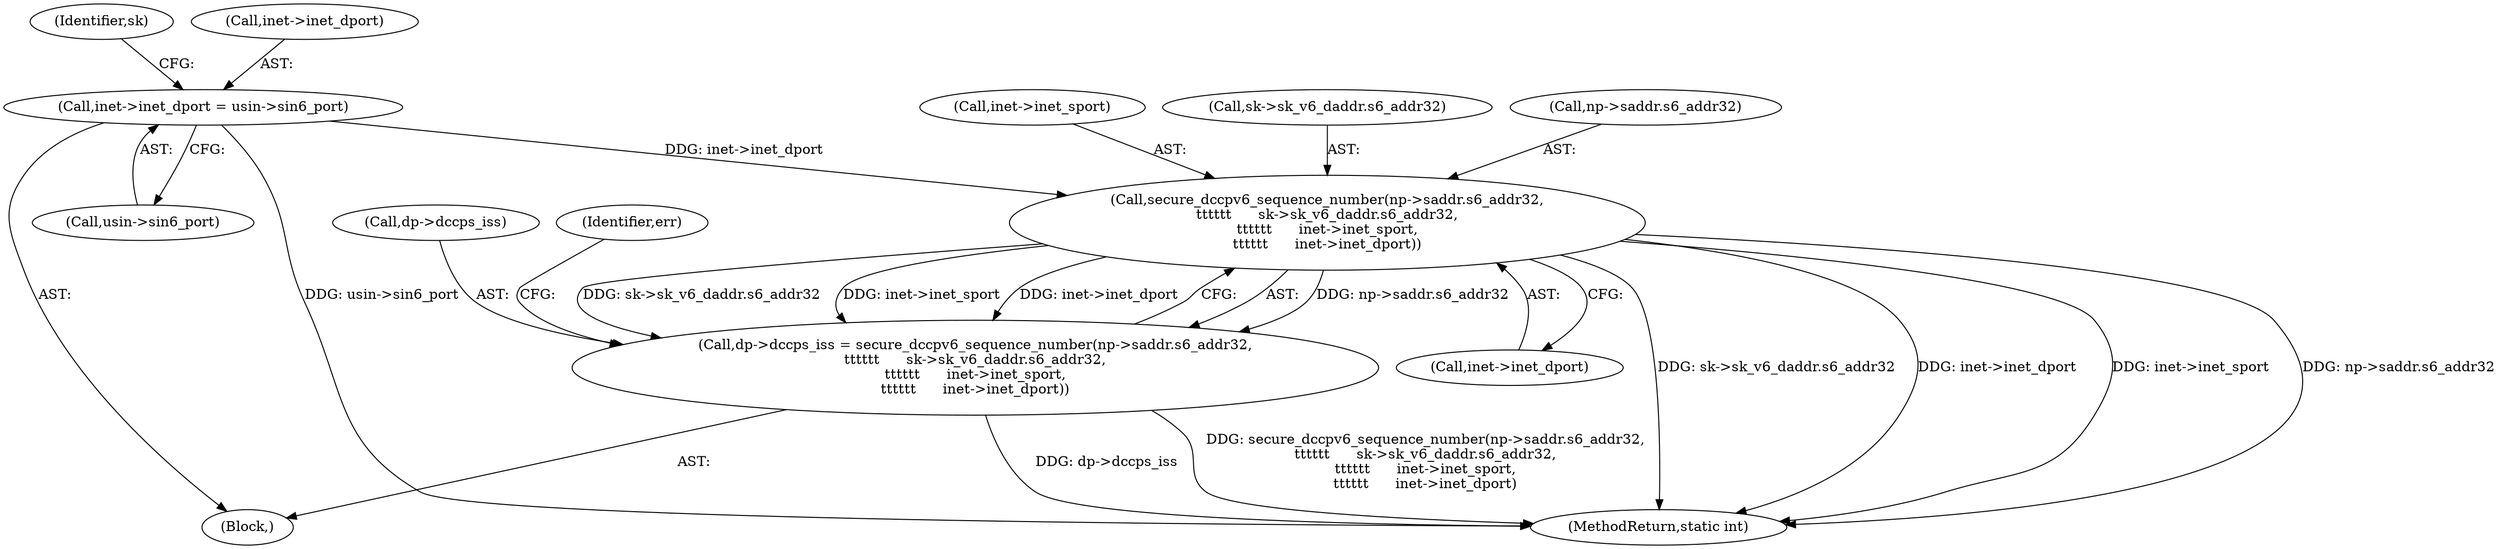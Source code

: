 digraph "0_linux_45f6fad84cc305103b28d73482b344d7f5b76f39@pointer" {
"1000568" [label="(Call,secure_dccpv6_sequence_number(np->saddr.s6_addr32,\n\t\t\t\t\t\t      sk->sk_v6_daddr.s6_addr32,\n\t\t\t\t\t\t      inet->inet_sport,\n\t\t\t\t\t\t      inet->inet_dport))"];
"1000545" [label="(Call,inet->inet_dport = usin->sin6_port)"];
"1000564" [label="(Call,dp->dccps_iss = secure_dccpv6_sequence_number(np->saddr.s6_addr32,\n\t\t\t\t\t\t      sk->sk_v6_daddr.s6_addr32,\n\t\t\t\t\t\t      inet->inet_sport,\n\t\t\t\t\t\t      inet->inet_dport))"];
"1000109" [label="(Block,)"];
"1000553" [label="(Identifier,sk)"];
"1000579" [label="(Call,inet->inet_sport)"];
"1000545" [label="(Call,inet->inet_dport = usin->sin6_port)"];
"1000568" [label="(Call,secure_dccpv6_sequence_number(np->saddr.s6_addr32,\n\t\t\t\t\t\t      sk->sk_v6_daddr.s6_addr32,\n\t\t\t\t\t\t      inet->inet_sport,\n\t\t\t\t\t\t      inet->inet_dport))"];
"1000564" [label="(Call,dp->dccps_iss = secure_dccpv6_sequence_number(np->saddr.s6_addr32,\n\t\t\t\t\t\t      sk->sk_v6_daddr.s6_addr32,\n\t\t\t\t\t\t      inet->inet_sport,\n\t\t\t\t\t\t      inet->inet_dport))"];
"1000565" [label="(Call,dp->dccps_iss)"];
"1000546" [label="(Call,inet->inet_dport)"];
"1000586" [label="(Identifier,err)"];
"1000613" [label="(MethodReturn,static int)"];
"1000582" [label="(Call,inet->inet_dport)"];
"1000574" [label="(Call,sk->sk_v6_daddr.s6_addr32)"];
"1000549" [label="(Call,usin->sin6_port)"];
"1000569" [label="(Call,np->saddr.s6_addr32)"];
"1000568" -> "1000564"  [label="AST: "];
"1000568" -> "1000582"  [label="CFG: "];
"1000569" -> "1000568"  [label="AST: "];
"1000574" -> "1000568"  [label="AST: "];
"1000579" -> "1000568"  [label="AST: "];
"1000582" -> "1000568"  [label="AST: "];
"1000564" -> "1000568"  [label="CFG: "];
"1000568" -> "1000613"  [label="DDG: inet->inet_sport"];
"1000568" -> "1000613"  [label="DDG: np->saddr.s6_addr32"];
"1000568" -> "1000613"  [label="DDG: sk->sk_v6_daddr.s6_addr32"];
"1000568" -> "1000613"  [label="DDG: inet->inet_dport"];
"1000568" -> "1000564"  [label="DDG: np->saddr.s6_addr32"];
"1000568" -> "1000564"  [label="DDG: sk->sk_v6_daddr.s6_addr32"];
"1000568" -> "1000564"  [label="DDG: inet->inet_sport"];
"1000568" -> "1000564"  [label="DDG: inet->inet_dport"];
"1000545" -> "1000568"  [label="DDG: inet->inet_dport"];
"1000545" -> "1000109"  [label="AST: "];
"1000545" -> "1000549"  [label="CFG: "];
"1000546" -> "1000545"  [label="AST: "];
"1000549" -> "1000545"  [label="AST: "];
"1000553" -> "1000545"  [label="CFG: "];
"1000545" -> "1000613"  [label="DDG: usin->sin6_port"];
"1000564" -> "1000109"  [label="AST: "];
"1000565" -> "1000564"  [label="AST: "];
"1000586" -> "1000564"  [label="CFG: "];
"1000564" -> "1000613"  [label="DDG: secure_dccpv6_sequence_number(np->saddr.s6_addr32,\n\t\t\t\t\t\t      sk->sk_v6_daddr.s6_addr32,\n\t\t\t\t\t\t      inet->inet_sport,\n\t\t\t\t\t\t      inet->inet_dport)"];
"1000564" -> "1000613"  [label="DDG: dp->dccps_iss"];
}
